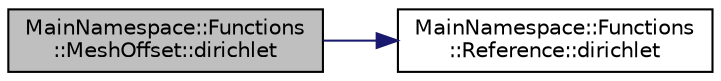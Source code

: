 digraph "MainNamespace::Functions::MeshOffset::dirichlet"
{
 // INTERACTIVE_SVG=YES
 // LATEX_PDF_SIZE
  edge [fontname="Helvetica",fontsize="10",labelfontname="Helvetica",labelfontsize="10"];
  node [fontname="Helvetica",fontsize="10",shape=record];
  rankdir="LR";
  Node1 [label="MainNamespace::Functions\l::MeshOffset::dirichlet",height=0.2,width=0.4,color="black", fillcolor="grey75", style="filled", fontcolor="black",tooltip="Compute the (discrete) (Dirichlet) trace of the function at point."];
  Node1 -> Node2 [color="midnightblue",fontsize="10",style="solid",fontname="Helvetica"];
  Node2 [label="MainNamespace::Functions\l::Reference::dirichlet",height=0.2,width=0.4,color="black", fillcolor="white", style="filled",URL="$class_main_namespace_1_1_functions_1_1_reference.html#a6aa98d046e2975a23442680667899de9",tooltip="Compute the (discrete) (Dirichlet) trace of the function at point."];
}
